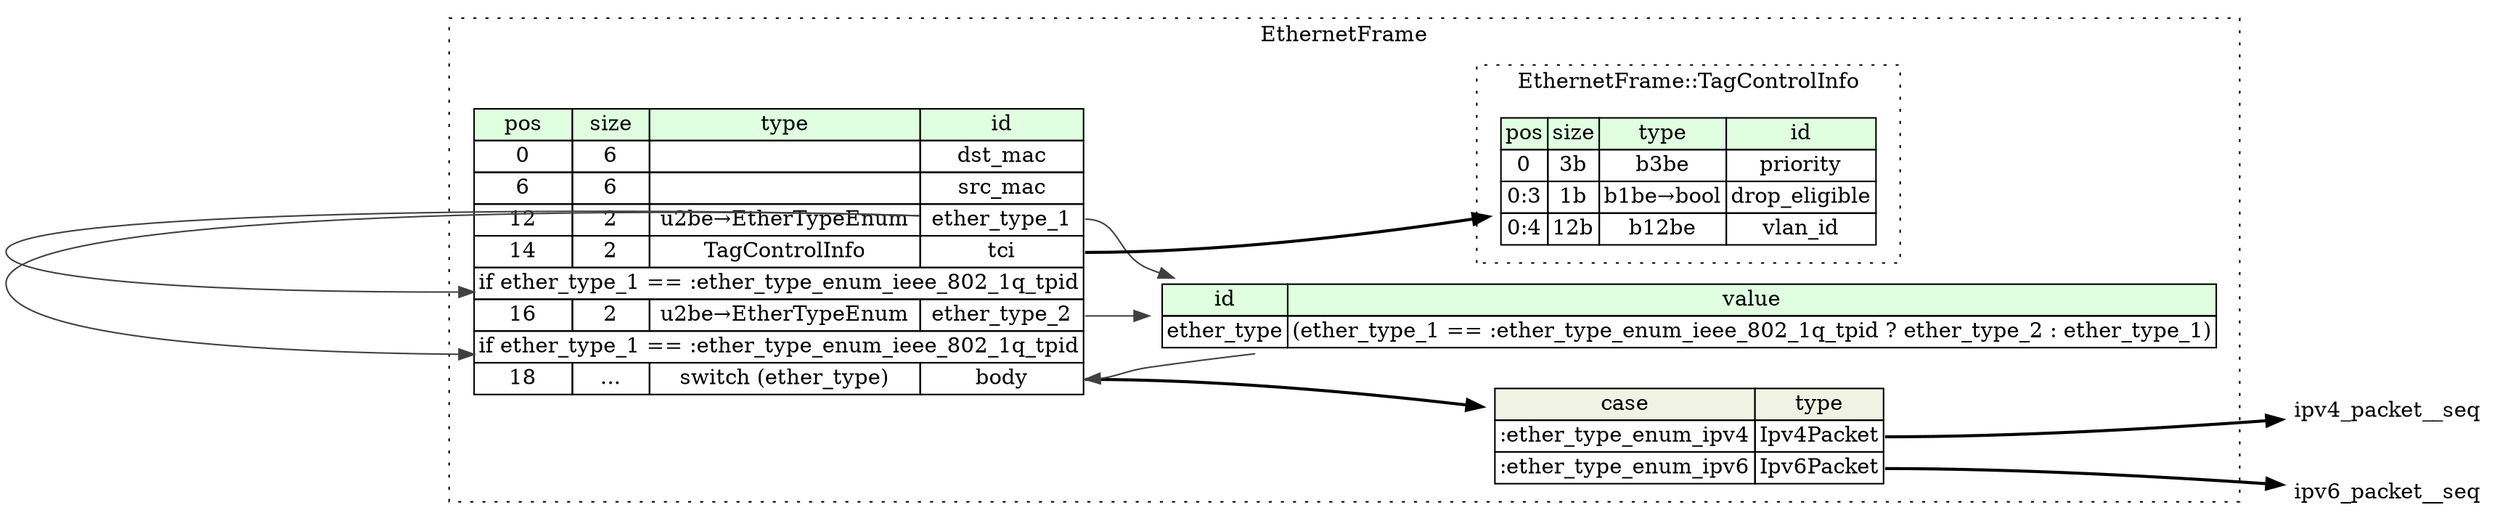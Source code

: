 digraph {
	rankdir=LR;
	node [shape=plaintext];
	subgraph cluster__ethernet_frame {
		label="EthernetFrame";
		graph[style=dotted];

		ethernet_frame__seq [label=<<TABLE BORDER="0" CELLBORDER="1" CELLSPACING="0">
			<TR><TD BGCOLOR="#E0FFE0">pos</TD><TD BGCOLOR="#E0FFE0">size</TD><TD BGCOLOR="#E0FFE0">type</TD><TD BGCOLOR="#E0FFE0">id</TD></TR>
			<TR><TD PORT="dst_mac_pos">0</TD><TD PORT="dst_mac_size">6</TD><TD></TD><TD PORT="dst_mac_type">dst_mac</TD></TR>
			<TR><TD PORT="src_mac_pos">6</TD><TD PORT="src_mac_size">6</TD><TD></TD><TD PORT="src_mac_type">src_mac</TD></TR>
			<TR><TD PORT="ether_type_1_pos">12</TD><TD PORT="ether_type_1_size">2</TD><TD>u2be→EtherTypeEnum</TD><TD PORT="ether_type_1_type">ether_type_1</TD></TR>
			<TR><TD PORT="tci_pos">14</TD><TD PORT="tci_size">2</TD><TD>TagControlInfo</TD><TD PORT="tci_type">tci</TD></TR>
			<TR><TD COLSPAN="4" PORT="tci__if">if ether_type_1 == :ether_type_enum_ieee_802_1q_tpid</TD></TR>
			<TR><TD PORT="ether_type_2_pos">16</TD><TD PORT="ether_type_2_size">2</TD><TD>u2be→EtherTypeEnum</TD><TD PORT="ether_type_2_type">ether_type_2</TD></TR>
			<TR><TD COLSPAN="4" PORT="ether_type_2__if">if ether_type_1 == :ether_type_enum_ieee_802_1q_tpid</TD></TR>
			<TR><TD PORT="body_pos">18</TD><TD PORT="body_size">...</TD><TD>switch (ether_type)</TD><TD PORT="body_type">body</TD></TR>
		</TABLE>>];
		ethernet_frame__inst__ether_type [label=<<TABLE BORDER="0" CELLBORDER="1" CELLSPACING="0">
			<TR><TD BGCOLOR="#E0FFE0">id</TD><TD BGCOLOR="#E0FFE0">value</TD></TR>
			<TR><TD>ether_type</TD><TD>(ether_type_1 == :ether_type_enum_ieee_802_1q_tpid ? ether_type_2 : ether_type_1)</TD></TR>
		</TABLE>>];
ethernet_frame__seq_body_switch [label=<<TABLE BORDER="0" CELLBORDER="1" CELLSPACING="0">
	<TR><TD BGCOLOR="#F0F2E4">case</TD><TD BGCOLOR="#F0F2E4">type</TD></TR>
	<TR><TD>:ether_type_enum_ipv4</TD><TD PORT="case0">Ipv4Packet</TD></TR>
	<TR><TD>:ether_type_enum_ipv6</TD><TD PORT="case1">Ipv6Packet</TD></TR>
</TABLE>>];
		subgraph cluster__tag_control_info {
			label="EthernetFrame::TagControlInfo";
			graph[style=dotted];

			tag_control_info__seq [label=<<TABLE BORDER="0" CELLBORDER="1" CELLSPACING="0">
				<TR><TD BGCOLOR="#E0FFE0">pos</TD><TD BGCOLOR="#E0FFE0">size</TD><TD BGCOLOR="#E0FFE0">type</TD><TD BGCOLOR="#E0FFE0">id</TD></TR>
				<TR><TD PORT="priority_pos">0</TD><TD PORT="priority_size">3b</TD><TD>b3be</TD><TD PORT="priority_type">priority</TD></TR>
				<TR><TD PORT="drop_eligible_pos">0:3</TD><TD PORT="drop_eligible_size">1b</TD><TD>b1be→bool</TD><TD PORT="drop_eligible_type">drop_eligible</TD></TR>
				<TR><TD PORT="vlan_id_pos">0:4</TD><TD PORT="vlan_id_size">12b</TD><TD>b12be</TD><TD PORT="vlan_id_type">vlan_id</TD></TR>
			</TABLE>>];
		}
	}
	ethernet_frame__seq:tci_type -> tag_control_info__seq [style=bold];
	ethernet_frame__seq:ether_type_1_type -> ethernet_frame__seq:tci__if [color="#404040"];
	ethernet_frame__seq:ether_type_1_type -> ethernet_frame__seq:ether_type_2__if [color="#404040"];
	ethernet_frame__seq:body_type -> ethernet_frame__seq_body_switch [style=bold];
	ethernet_frame__seq_body_switch:case0 -> ipv4_packet__seq [style=bold];
	ethernet_frame__seq_body_switch:case1 -> ipv6_packet__seq [style=bold];
	ethernet_frame__inst__ether_type:ether_type_type -> ethernet_frame__seq:body_type [color="#404040"];
	ethernet_frame__seq:ether_type_1_type -> ethernet_frame__inst__ether_type [color="#404040"];
	ethernet_frame__seq:ether_type_2_type -> ethernet_frame__inst__ether_type [color="#404040"];
}
